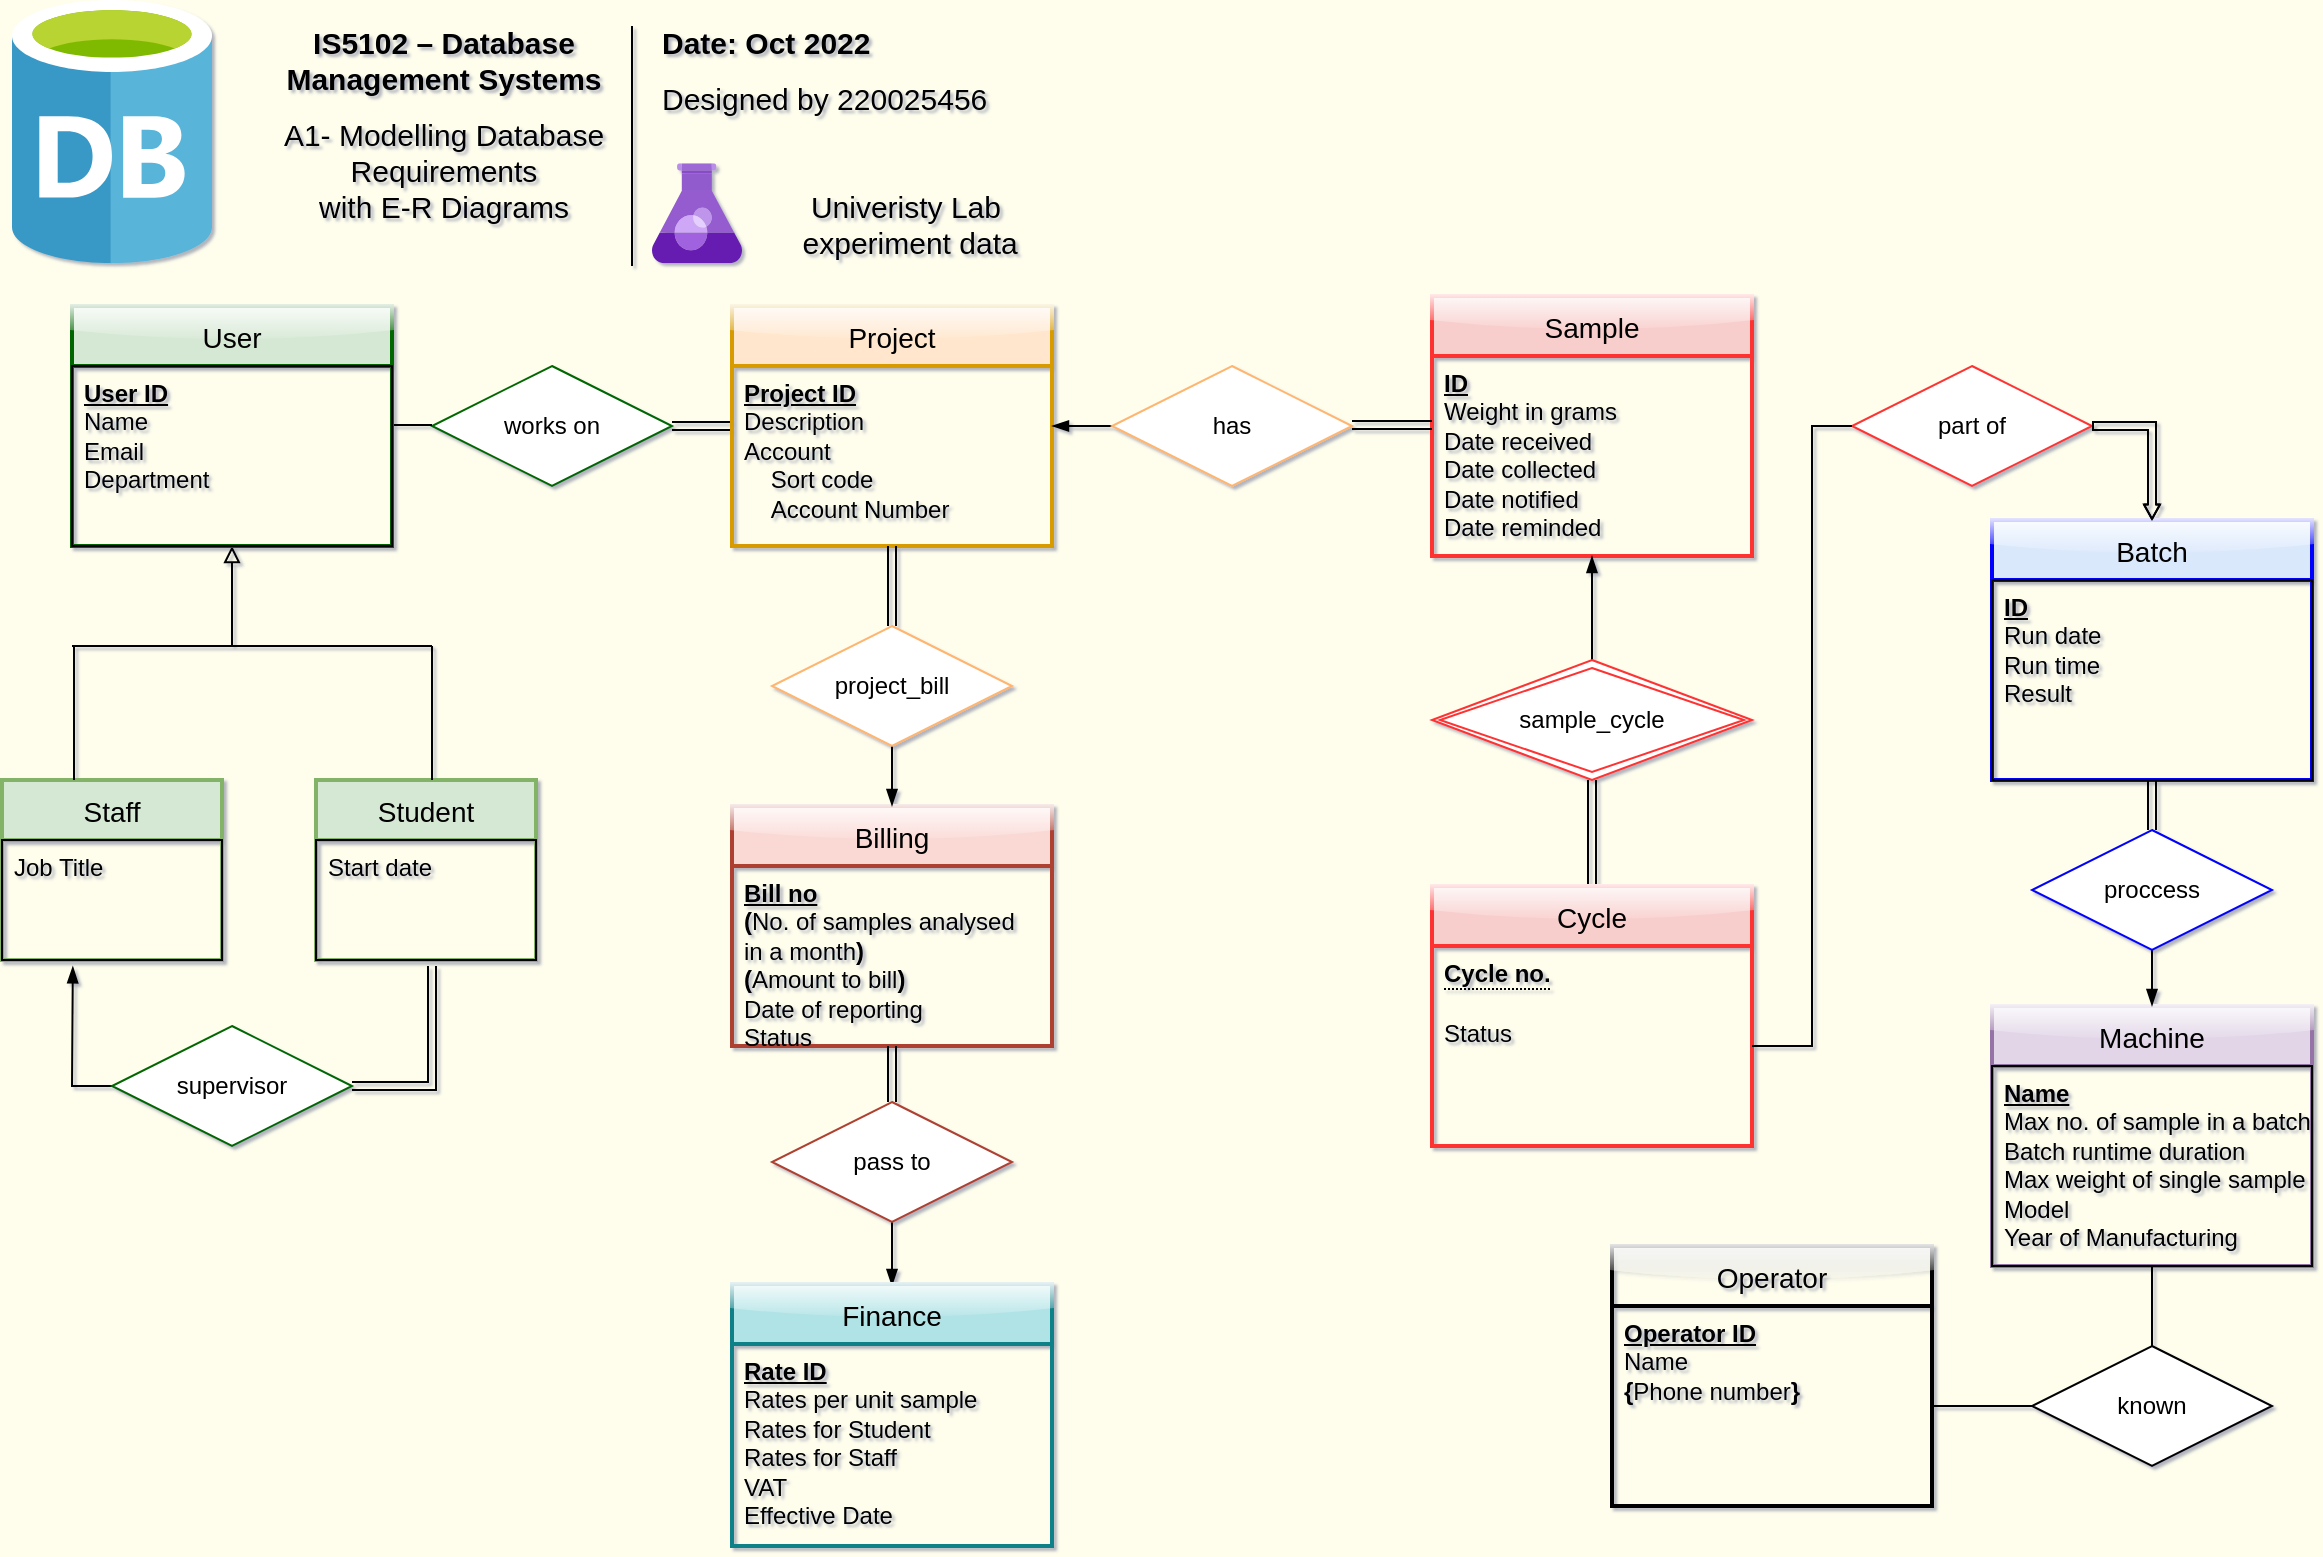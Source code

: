 <mxfile version="20.3.0" type="device"><diagram id="EV7mEdDd0z9UeTX9in6l" name="Page-1"><mxGraphModel dx="1278" dy="1476" grid="1" gridSize="10" guides="1" tooltips="1" connect="1" arrows="1" fold="1" page="1" pageScale="1" pageWidth="1169" pageHeight="827" background="#FFFEED" math="1" shadow="1"><root><mxCell id="0"/><mxCell id="1" parent="0"/><mxCell id="sUXD2AdnHtCcb39sXlsz-6" value="" style="edgeStyle=orthogonalEdgeStyle;rounded=0;orthogonalLoop=1;jettySize=auto;html=1;endArrow=none;endFill=0;shape=link;" parent="1" source="6IB2dC5IBmBoBl4T4Vpm-13" edge="1"><mxGeometry relative="1" as="geometry"><mxPoint x="370" y="-590" as="targetPoint"/></mxGeometry></mxCell><mxCell id="6IB2dC5IBmBoBl4T4Vpm-13" value="works on" style="shape=rhombus;perimeter=rhombusPerimeter;whiteSpace=wrap;html=1;align=center;rounded=0;strokeColor=#006600;" parent="1" vertex="1"><mxGeometry x="220" y="-620" width="120" height="60" as="geometry"/></mxCell><mxCell id="6IB2dC5IBmBoBl4T4Vpm-14" value="Project" style="swimlane;childLayout=stackLayout;horizontal=1;startSize=30;horizontalStack=0;fontSize=14;fontStyle=0;strokeWidth=2;resizeParent=0;resizeLast=1;shadow=0;dashed=0;align=center;rounded=0;swimlaneLine=1;fillColor=#ffe6cc;strokeColor=#d79b00;glass=1;" parent="1" vertex="1"><mxGeometry x="370" y="-650" width="160" height="120" as="geometry"><mxRectangle x="370" y="-650" width="80" height="30" as="alternateBounds"/></mxGeometry></mxCell><mxCell id="6IB2dC5IBmBoBl4T4Vpm-15" value="&lt;b&gt;&lt;u&gt;Project ID&lt;br&gt;&lt;/u&gt;&lt;/b&gt;Description&lt;br&gt;Account&lt;br&gt;&amp;nbsp;&amp;nbsp;&amp;nbsp;&amp;nbsp;Sort code&lt;br&gt;&amp;nbsp;&amp;nbsp;&amp;nbsp;&amp;nbsp;Account Number" style="align=left;strokeColor=none;fillColor=none;spacingLeft=4;fontSize=12;verticalAlign=top;resizable=0;rotatable=0;part=1;rounded=0;html=1;" parent="6IB2dC5IBmBoBl4T4Vpm-14" vertex="1"><mxGeometry y="30" width="160" height="90" as="geometry"/></mxCell><mxCell id="6IB2dC5IBmBoBl4T4Vpm-17" value="" style="endArrow=none;html=1;rounded=0;entryX=0;entryY=0.5;entryDx=0;entryDy=0;startArrow=none;" parent="1" source="6IB2dC5IBmBoBl4T4Vpm-10" edge="1"><mxGeometry relative="1" as="geometry"><mxPoint x="186" y="-590.5" as="sourcePoint"/><mxPoint x="220" y="-590.5" as="targetPoint"/><Array as="points"><mxPoint x="209" y="-590.5"/></Array></mxGeometry></mxCell><mxCell id="6IB2dC5IBmBoBl4T4Vpm-25" value="Sample" style="swimlane;childLayout=stackLayout;horizontal=1;startSize=30;horizontalStack=0;fontSize=14;fontStyle=0;strokeWidth=2;resizeParent=0;resizeLast=1;shadow=0;dashed=0;align=center;fillColor=#f8cecc;rounded=0;strokeColor=#FF3333;glass=1;" parent="1" vertex="1"><mxGeometry x="720" y="-655" width="160" height="130" as="geometry"><mxRectangle x="720" y="-655" width="90" height="30" as="alternateBounds"/></mxGeometry></mxCell><object label="&lt;u&gt;&lt;b&gt;ID&lt;/b&gt;&lt;/u&gt;&lt;br&gt;Weight in grams&lt;br&gt;Date received&lt;br&gt;Date collected&lt;br&gt;Date notified&lt;br&gt;Date reminded" id="6IB2dC5IBmBoBl4T4Vpm-26"><mxCell style="align=left;strokeColor=#FF3333;fillColor=none;spacingLeft=4;fontSize=12;verticalAlign=top;resizable=0;rotatable=0;part=1;glass=0;rounded=0;html=1;" parent="6IB2dC5IBmBoBl4T4Vpm-25" vertex="1"><mxGeometry y="30" width="160" height="100" as="geometry"/></mxCell></object><mxCell id="lEMqdsSm7cDQx9PQvREk-23" style="edgeStyle=none;rounded=0;orthogonalLoop=1;jettySize=auto;html=1;strokeColor=default;endArrow=blockThin;endFill=1;" parent="6IB2dC5IBmBoBl4T4Vpm-25" source="6IB2dC5IBmBoBl4T4Vpm-26" edge="1"><mxGeometry relative="1" as="geometry"><mxPoint x="160" y="65" as="targetPoint"/></mxGeometry></mxCell><mxCell id="6IB2dC5IBmBoBl4T4Vpm-27" value="Staff" style="swimlane;childLayout=stackLayout;horizontal=1;startSize=30;horizontalStack=0;fontSize=14;fontStyle=0;strokeWidth=2;resizeParent=0;resizeLast=1;shadow=0;dashed=0;align=center;rounded=0;fillColor=#d5e8d4;strokeColor=#82b366;" parent="1" vertex="1"><mxGeometry x="5" y="-413" width="110" height="90" as="geometry"><mxRectangle x="5" y="-413" width="70" height="30" as="alternateBounds"/></mxGeometry></mxCell><object label="Job Title" id="6IB2dC5IBmBoBl4T4Vpm-28"><mxCell style="align=left;strokeColor=default;fillColor=none;spacingLeft=4;fontSize=12;verticalAlign=top;resizable=0;rotatable=0;part=1;glass=0;rounded=0;" parent="6IB2dC5IBmBoBl4T4Vpm-27" vertex="1"><mxGeometry y="30" width="110" height="60" as="geometry"/></mxCell></object><mxCell id="6IB2dC5IBmBoBl4T4Vpm-43" value="&lt;h1 style=&quot;text-align: center; font-size: 15px;&quot;&gt;IS5102 – Database Management Systems&lt;br&gt;&lt;/h1&gt;&lt;div style=&quot;font-size: 15px;&quot;&gt;&lt;div style=&quot;text-align: center;&quot;&gt;&lt;font style=&quot;font-size: 15px;&quot;&gt;A1- Modelling Database Requirements&lt;/font&gt;&lt;/div&gt;&lt;div style=&quot;text-align: center;&quot;&gt;&lt;font style=&quot;font-size: 15px;&quot;&gt;with E-R Diagrams&lt;/font&gt;&lt;/div&gt;&lt;/div&gt;" style="text;html=1;spacing=5;spacingTop=-20;whiteSpace=wrap;overflow=hidden;rounded=0;comic=0;" parent="1" vertex="1"><mxGeometry x="130" y="-790" width="190" height="120" as="geometry"/></mxCell><mxCell id="6IB2dC5IBmBoBl4T4Vpm-46" value="" style="endArrow=none;html=1;fontSize=15;entryX=1;entryY=0;entryDx=0;entryDy=0;" parent="1" target="6IB2dC5IBmBoBl4T4Vpm-43" edge="1"><mxGeometry width="50" height="50" relative="1" as="geometry"><mxPoint x="320" y="-670" as="sourcePoint"/><mxPoint x="365" y="-770" as="targetPoint"/></mxGeometry></mxCell><mxCell id="6IB2dC5IBmBoBl4T4Vpm-47" value="&lt;h1 style=&quot;&quot;&gt;&lt;br style=&quot;font-size: 15px;&quot;&gt;&lt;/h1&gt;" style="text;html=1;strokeColor=none;fillColor=none;spacing=5;spacingTop=-20;whiteSpace=wrap;overflow=hidden;rounded=0;comic=0;fontSize=15;" parent="1" vertex="1"><mxGeometry x="330" y="-790" width="190" height="120" as="geometry"/></mxCell><mxCell id="6IB2dC5IBmBoBl4T4Vpm-48" value="&lt;h1 style=&quot;font-size: 15px;&quot;&gt;Date: Oct 2022&lt;/h1&gt;&lt;div style=&quot;font-size: 15px;&quot;&gt;Designed by 220025456&lt;/div&gt;&lt;div style=&quot;text-align: right; font-size: 15px;&quot;&gt;&lt;br&gt;&lt;/div&gt;&lt;div style=&quot;text-align: right; font-size: 15px;&quot;&gt;&lt;span style=&quot;background-color: initial;&quot;&gt;&lt;br&gt;&lt;/span&gt;&lt;/div&gt;&lt;div style=&quot;text-align: right; font-size: 15px;&quot;&gt;&lt;span style=&quot;background-color: initial;&quot;&gt;&amp;nbsp; Univeristy Lab&amp;nbsp; &amp;nbsp; &amp;nbsp;experiment data&amp;nbsp;&lt;/span&gt;&lt;br&gt;&lt;/div&gt;&lt;blockquote style=&quot;margin: 0 0 0 40px; border: none; padding: 0px;&quot;&gt;&lt;blockquote style=&quot;margin: 0 0 0 40px; border: none; padding: 0px;&quot;&gt;&lt;div style=&quot;text-align: right; font-size: 15px;&quot;&gt;&lt;blockquote style=&quot;margin: 0 0 0 40px; border: none; padding: 0px;&quot;&gt;&lt;div style=&quot;text-align: right; font-size: 15px;&quot;&gt;&lt;br&gt;&lt;/div&gt;&lt;/blockquote&gt;&lt;/div&gt;&lt;/blockquote&gt;&lt;/blockquote&gt;" style="text;html=1;spacing=5;spacingTop=-20;whiteSpace=wrap;overflow=hidden;rounded=0;comic=0;" parent="1" vertex="1"><mxGeometry x="330" y="-790" width="190" height="120" as="geometry"/></mxCell><mxCell id="40g7zDoXL3C_2GyhENzm-1" value="" style="sketch=0;aspect=fixed;html=1;points=[];align=center;image;fontSize=12;image=img/lib/mscae/Azure_Test_Plans.svg;" parent="1" vertex="1"><mxGeometry x="330" y="-721.42" width="45" height="50" as="geometry"/></mxCell><mxCell id="40g7zDoXL3C_2GyhENzm-2" value="" style="sketch=0;aspect=fixed;html=1;points=[];align=center;image;fontSize=12;image=img/lib/mscae/Database_General.svg;" parent="1" vertex="1"><mxGeometry x="10" y="-803" width="100" height="131.58" as="geometry"/></mxCell><mxCell id="EqzCMEAl8AuePbvZVVMe-1" value="Student" style="swimlane;childLayout=stackLayout;horizontal=1;startSize=30;horizontalStack=0;fontSize=14;fontStyle=0;strokeWidth=2;resizeParent=0;resizeLast=1;shadow=0;dashed=0;align=center;rounded=0;fillColor=#d5e8d4;strokeColor=#82b366;" parent="1" vertex="1"><mxGeometry x="162" y="-413" width="110" height="90" as="geometry"><mxRectangle x="162" y="-413" width="90" height="30" as="alternateBounds"/></mxGeometry></mxCell><object label="Start date" id="EqzCMEAl8AuePbvZVVMe-2"><mxCell style="align=left;strokeColor=default;fillColor=none;spacingLeft=4;fontSize=12;verticalAlign=top;resizable=0;rotatable=0;part=1;glass=0;rounded=0;" parent="EqzCMEAl8AuePbvZVVMe-1" vertex="1"><mxGeometry y="30" width="110" height="60" as="geometry"/></mxCell></object><mxCell id="lEMqdsSm7cDQx9PQvREk-5" value="" style="endArrow=block;html=1;rounded=0;entryX=0.5;entryY=1;entryDx=0;entryDy=0;endFill=0;" parent="1" target="6IB2dC5IBmBoBl4T4Vpm-11" edge="1"><mxGeometry width="50" height="50" relative="1" as="geometry"><mxPoint x="120" y="-480" as="sourcePoint"/><mxPoint x="170" y="-530" as="targetPoint"/></mxGeometry></mxCell><mxCell id="lEMqdsSm7cDQx9PQvREk-6" value="" style="endArrow=none;html=1;rounded=0;exitX=0.5;exitY=0;exitDx=0;exitDy=0;" parent="1" edge="1"><mxGeometry width="50" height="50" relative="1" as="geometry"><mxPoint x="41" y="-413" as="sourcePoint"/><mxPoint x="41" y="-480" as="targetPoint"/><Array as="points"><mxPoint x="41" y="-460"/></Array></mxGeometry></mxCell><mxCell id="lEMqdsSm7cDQx9PQvREk-8" value="" style="endArrow=none;html=1;rounded=0;" parent="1" edge="1"><mxGeometry width="50" height="50" relative="1" as="geometry"><mxPoint x="40" y="-480" as="sourcePoint"/><mxPoint x="220" y="-480" as="targetPoint"/></mxGeometry></mxCell><mxCell id="lEMqdsSm7cDQx9PQvREk-9" value="" style="endArrow=none;html=1;rounded=0;exitX=0.5;exitY=0;exitDx=0;exitDy=0;" parent="1" edge="1"><mxGeometry width="50" height="50" relative="1" as="geometry"><mxPoint x="220" y="-413" as="sourcePoint"/><mxPoint x="220" y="-480" as="targetPoint"/></mxGeometry></mxCell><mxCell id="lEMqdsSm7cDQx9PQvREk-18" value="" style="edgeStyle=none;rounded=0;orthogonalLoop=1;jettySize=auto;html=1;strokeColor=default;endArrow=blockThin;endFill=1;" parent="1" source="lEMqdsSm7cDQx9PQvREk-10" edge="1"><mxGeometry relative="1" as="geometry"><mxPoint x="530" y="-590" as="targetPoint"/></mxGeometry></mxCell><mxCell id="lEMqdsSm7cDQx9PQvREk-10" value="has" style="shape=rhombus;perimeter=rhombusPerimeter;whiteSpace=wrap;html=1;align=center;rounded=0;strokeColor=#FFB570;" parent="1" vertex="1"><mxGeometry x="560" y="-620" width="120" height="60" as="geometry"/></mxCell><mxCell id="lEMqdsSm7cDQx9PQvREk-13" value="" style="shape=link;html=1;rounded=0;endArrow=block;endFill=0;" parent="1" edge="1"><mxGeometry relative="1" as="geometry"><mxPoint x="680" y="-590.5" as="sourcePoint"/><mxPoint x="720" y="-590.5" as="targetPoint"/></mxGeometry></mxCell><mxCell id="6IB2dC5IBmBoBl4T4Vpm-10" value="User" style="swimlane;childLayout=stackLayout;horizontal=1;startSize=30;horizontalStack=0;fontSize=14;fontStyle=0;strokeWidth=2;resizeParent=0;resizeLast=1;shadow=0;dashed=0;align=center;rounded=0;fillColor=#d5e8d4;strokeColor=#006600;swimlaneFillColor=none;sketch=0;glass=1;" parent="1" vertex="1"><mxGeometry x="40" y="-650" width="160" height="120" as="geometry"><mxRectangle x="40" y="-650" width="70" height="30" as="alternateBounds"/></mxGeometry></mxCell><object label="&lt;u&gt;&lt;b&gt;User ID&lt;br&gt;&lt;/b&gt;&lt;/u&gt;Name&lt;br&gt;Email&lt;br&gt;Department" id="6IB2dC5IBmBoBl4T4Vpm-11"><mxCell style="align=left;strokeColor=default;fillColor=none;spacingLeft=4;fontSize=12;verticalAlign=top;resizable=0;rotatable=0;part=1;glass=0;rounded=0;html=1;" parent="6IB2dC5IBmBoBl4T4Vpm-10" vertex="1"><mxGeometry y="30" width="160" height="90" as="geometry"/></mxCell></object><mxCell id="lEMqdsSm7cDQx9PQvREk-19" value="Batch" style="swimlane;childLayout=stackLayout;horizontal=1;startSize=30;horizontalStack=0;fontSize=14;fontStyle=0;strokeWidth=2;resizeParent=0;resizeLast=1;shadow=0;dashed=0;align=center;rounded=0;glass=1;fillColor=#dae8fc;strokeColor=#0000FF;" parent="1" vertex="1"><mxGeometry x="1000" y="-543" width="160" height="130" as="geometry"><mxRectangle x="1000" y="-543" width="80" height="30" as="alternateBounds"/></mxGeometry></mxCell><object label="&lt;u&gt;&lt;b&gt;ID&lt;/b&gt;&lt;/u&gt;&lt;br&gt;Run date&lt;br&gt;Run time&lt;br&gt;Result&lt;br&gt;" id="lEMqdsSm7cDQx9PQvREk-20"><mxCell style="align=left;spacingLeft=4;fontSize=12;verticalAlign=top;resizable=0;rotatable=0;part=1;glass=0;rounded=0;html=1;fillColor=none;" parent="lEMqdsSm7cDQx9PQvREk-19" vertex="1"><mxGeometry y="30" width="160" height="100" as="geometry"/></mxCell></object><mxCell id="lEMqdsSm7cDQx9PQvREk-21" value="part of" style="shape=rhombus;perimeter=rhombusPerimeter;whiteSpace=wrap;html=1;align=center;rounded=0;strokeColor=#FF3333;fillColor=default;sketch=0;shadow=0;" parent="1" vertex="1"><mxGeometry x="930" y="-620" width="120" height="60" as="geometry"/></mxCell><mxCell id="lEMqdsSm7cDQx9PQvREk-25" value="" style="endArrow=closed;html=1;rounded=0;strokeColor=default;entryX=0.5;entryY=0;entryDx=0;entryDy=0;exitX=1;exitY=0.5;exitDx=0;exitDy=0;strokeWidth=1;endWidth=3;width=4;endSize=2.07;shadow=0;fillColor=none;endFill=0;shape=flexArrow;snapToPoint=0;fixDash=0;metaEdit=0;backgroundOutline=0;enumerate=0;ignoreEdge=0;orthogonal=0;startFill=1;fillOpacity=100;" parent="1" source="lEMqdsSm7cDQx9PQvREk-21" target="lEMqdsSm7cDQx9PQvREk-19" edge="1"><mxGeometry width="50" height="50" relative="1" as="geometry"><mxPoint x="760" y="-370" as="sourcePoint"/><mxPoint x="810" y="-420" as="targetPoint"/><Array as="points"><mxPoint x="1080" y="-590"/></Array></mxGeometry></mxCell><mxCell id="lEMqdsSm7cDQx9PQvREk-26" value="Machine" style="swimlane;childLayout=stackLayout;horizontal=1;startSize=30;horizontalStack=0;fontSize=14;fontStyle=0;strokeWidth=2;resizeParent=0;resizeLast=1;shadow=0;dashed=0;align=center;rounded=0;glass=1;fillColor=#e1d5e7;strokeColor=#9673a6;" parent="1" vertex="1"><mxGeometry x="1000" y="-300" width="160" height="130" as="geometry"/></mxCell><object label="&lt;b&gt;&lt;u&gt;Name&lt;/u&gt;&lt;/b&gt;&lt;br&gt;Max no. of sample in a batch&lt;br&gt;Batch runtime duration&lt;br&gt;Max weight of single sample&lt;br&gt;Model&lt;br&gt;Year of Manufacturing" id="lEMqdsSm7cDQx9PQvREk-27"><mxCell style="align=left;spacingLeft=4;fontSize=12;verticalAlign=top;resizable=0;rotatable=0;part=1;glass=0;rounded=0;html=1;fillColor=none;" parent="lEMqdsSm7cDQx9PQvREk-26" vertex="1"><mxGeometry y="30" width="160" height="100" as="geometry"/></mxCell></object><mxCell id="lEMqdsSm7cDQx9PQvREk-30" value="" style="edgeStyle=none;rounded=0;orthogonalLoop=1;jettySize=auto;html=1;strokeColor=default;endArrow=blockThin;endFill=1;" parent="1" source="lEMqdsSm7cDQx9PQvREk-28" edge="1"><mxGeometry relative="1" as="geometry"><mxPoint x="1080" y="-300" as="targetPoint"/></mxGeometry></mxCell><mxCell id="lEMqdsSm7cDQx9PQvREk-28" value="proccess" style="shape=rhombus;perimeter=rhombusPerimeter;whiteSpace=wrap;html=1;align=center;rounded=0;strokeColor=#0000FF;fillColor=default;rotation=0;shadow=0;" parent="1" vertex="1"><mxGeometry x="1020" y="-388" width="120" height="60" as="geometry"/></mxCell><mxCell id="lEMqdsSm7cDQx9PQvREk-29" value="" style="shape=link;html=1;rounded=0;strokeColor=default;endArrow=blockThin;endFill=1;exitX=0.5;exitY=1;exitDx=0;exitDy=0;" parent="1" source="lEMqdsSm7cDQx9PQvREk-20" target="lEMqdsSm7cDQx9PQvREk-28" edge="1"><mxGeometry relative="1" as="geometry"><mxPoint x="710" y="-290" as="sourcePoint"/><mxPoint x="780" y="-290" as="targetPoint"/></mxGeometry></mxCell><mxCell id="lEMqdsSm7cDQx9PQvREk-37" value="" style="edgeStyle=none;rounded=0;orthogonalLoop=1;jettySize=auto;html=1;strokeColor=default;endArrow=blockThin;endFill=1;" parent="1" source="lEMqdsSm7cDQx9PQvREk-32" target="6IB2dC5IBmBoBl4T4Vpm-26" edge="1"><mxGeometry relative="1" as="geometry"/></mxCell><mxCell id="lEMqdsSm7cDQx9PQvREk-38" value="" style="edgeStyle=none;rounded=0;orthogonalLoop=1;jettySize=auto;html=1;strokeColor=default;endArrow=blockThin;endFill=1;shape=link;" parent="1" source="lEMqdsSm7cDQx9PQvREk-32" target="lEMqdsSm7cDQx9PQvREk-35" edge="1"><mxGeometry relative="1" as="geometry"/></mxCell><mxCell id="lEMqdsSm7cDQx9PQvREk-32" value="sample_cycle" style="shape=rhombus;double=1;perimeter=rhombusPerimeter;whiteSpace=wrap;html=1;align=center;strokeColor=#FF3333;fillColor=default;shadow=0;" parent="1" vertex="1"><mxGeometry x="720" y="-473" width="160" height="60" as="geometry"/></mxCell><mxCell id="lEMqdsSm7cDQx9PQvREk-33" value="Cycle" style="swimlane;childLayout=stackLayout;horizontal=1;startSize=30;horizontalStack=0;fontSize=14;fontStyle=0;strokeWidth=2;resizeParent=0;resizeLast=1;shadow=0;dashed=0;align=center;fillColor=#f8cecc;rounded=0;strokeColor=#FF3333;glass=1;" parent="1" vertex="1"><mxGeometry x="720" y="-360" width="160" height="130" as="geometry"><mxRectangle x="720" y="-360" width="80" height="30" as="alternateBounds"/></mxGeometry></mxCell><object label="&lt;b&gt;&lt;div style=&quot;border-bottom: 1px dotted black&quot;&gt;Cycle no.&lt;/div&gt;&lt;/b&gt;&lt;br&gt;Status" id="lEMqdsSm7cDQx9PQvREk-35"><mxCell style="align=left;strokeColor=#FF3333;fillColor=none;spacingLeft=4;fontSize=12;verticalAlign=top;resizable=0;rotatable=0;part=1;glass=0;rounded=0;html=1;" parent="lEMqdsSm7cDQx9PQvREk-33" vertex="1"><mxGeometry y="30" width="160" height="100" as="geometry"/></mxCell></object><mxCell id="lEMqdsSm7cDQx9PQvREk-36" style="edgeStyle=none;rounded=0;orthogonalLoop=1;jettySize=auto;html=1;strokeColor=default;endArrow=blockThin;endFill=1;" parent="lEMqdsSm7cDQx9PQvREk-33" source="lEMqdsSm7cDQx9PQvREk-35" edge="1"><mxGeometry relative="1" as="geometry"><mxPoint x="160" y="65" as="targetPoint"/></mxGeometry></mxCell><mxCell id="lEMqdsSm7cDQx9PQvREk-39" value="Billing" style="swimlane;childLayout=stackLayout;horizontal=1;startSize=30;horizontalStack=0;fontSize=14;fontStyle=0;strokeWidth=2;resizeParent=0;resizeLast=1;shadow=0;dashed=0;align=center;rounded=0;swimlaneLine=1;fillColor=#fad9d5;strokeColor=#ae4132;glass=1;" parent="1" vertex="1"><mxGeometry x="370" y="-400" width="160" height="120" as="geometry"><mxRectangle x="370" y="-400" width="80" height="30" as="alternateBounds"/></mxGeometry></mxCell><mxCell id="lEMqdsSm7cDQx9PQvREk-40" value="&lt;u&gt;&lt;b&gt;Bill no&lt;/b&gt;&lt;/u&gt;&lt;br&gt;&lt;b&gt;(&lt;/b&gt;No. of samples analysed&lt;br&gt;in a month&lt;b&gt;)&lt;/b&gt;&lt;br&gt;&lt;b&gt;(&lt;/b&gt;Amount to bill&lt;b&gt;)&lt;/b&gt;&lt;br&gt;Date of reporting&lt;br&gt;Status" style="align=left;strokeColor=none;fillColor=none;spacingLeft=4;fontSize=12;verticalAlign=top;resizable=0;rotatable=0;part=1;rounded=0;html=1;" parent="lEMqdsSm7cDQx9PQvREk-39" vertex="1"><mxGeometry y="30" width="160" height="90" as="geometry"/></mxCell><mxCell id="lEMqdsSm7cDQx9PQvREk-44" value="" style="edgeStyle=none;rounded=0;orthogonalLoop=1;jettySize=auto;html=1;strokeColor=default;endArrow=blockThin;endFill=1;shape=link;" parent="1" source="lEMqdsSm7cDQx9PQvREk-42" target="6IB2dC5IBmBoBl4T4Vpm-15" edge="1"><mxGeometry relative="1" as="geometry"><Array as="points"/></mxGeometry></mxCell><mxCell id="lEMqdsSm7cDQx9PQvREk-47" value="" style="edgeStyle=none;rounded=0;orthogonalLoop=1;jettySize=auto;html=1;strokeColor=default;endArrow=blockThin;endFill=1;" parent="1" source="lEMqdsSm7cDQx9PQvREk-42" edge="1"><mxGeometry relative="1" as="geometry"><mxPoint x="450" y="-400" as="targetPoint"/></mxGeometry></mxCell><mxCell id="lEMqdsSm7cDQx9PQvREk-42" value="project_bill" style="shape=rhombus;perimeter=rhombusPerimeter;whiteSpace=wrap;html=1;align=center;rounded=0;strokeColor=#FFB570;fillColor=default;shadow=0;" parent="1" vertex="1"><mxGeometry x="390" y="-490" width="120" height="60" as="geometry"/></mxCell><mxCell id="lEMqdsSm7cDQx9PQvREk-49" value="" style="edgeStyle=none;rounded=0;orthogonalLoop=1;jettySize=auto;html=1;strokeColor=default;endArrow=blockThin;endFill=1;shape=link;" parent="1" source="lEMqdsSm7cDQx9PQvREk-48" target="lEMqdsSm7cDQx9PQvREk-40" edge="1"><mxGeometry relative="1" as="geometry"/></mxCell><mxCell id="lEMqdsSm7cDQx9PQvREk-55" value="" style="edgeStyle=none;rounded=0;orthogonalLoop=1;jettySize=auto;html=1;strokeColor=default;endArrow=blockThin;endFill=1;" parent="1" source="lEMqdsSm7cDQx9PQvREk-48" edge="1"><mxGeometry relative="1" as="geometry"><mxPoint x="450" y="-160" as="targetPoint"/></mxGeometry></mxCell><mxCell id="lEMqdsSm7cDQx9PQvREk-48" value="pass to" style="shape=rhombus;perimeter=rhombusPerimeter;whiteSpace=wrap;html=1;align=center;rounded=0;strokeColor=#ae4132;fillColor=default;" parent="1" vertex="1"><mxGeometry x="390" y="-252" width="120" height="60" as="geometry"/></mxCell><mxCell id="lEMqdsSm7cDQx9PQvREk-60" value="" style="edgeStyle=none;rounded=0;orthogonalLoop=1;jettySize=auto;html=1;strokeColor=default;endArrow=blockThin;endFill=1;entryX=0.322;entryY=1.053;entryDx=0;entryDy=0;entryPerimeter=0;" parent="1" source="lEMqdsSm7cDQx9PQvREk-56" target="6IB2dC5IBmBoBl4T4Vpm-28" edge="1"><mxGeometry relative="1" as="geometry"><mxPoint x="-40" y="-260" as="targetPoint"/><Array as="points"><mxPoint x="40" y="-260"/></Array></mxGeometry></mxCell><mxCell id="lEMqdsSm7cDQx9PQvREk-62" value="" style="edgeStyle=none;rounded=0;orthogonalLoop=1;jettySize=auto;html=1;strokeColor=default;endArrow=blockThin;endFill=1;shape=link;exitX=1;exitY=0.5;exitDx=0;exitDy=0;" parent="1" source="lEMqdsSm7cDQx9PQvREk-56" edge="1"><mxGeometry relative="1" as="geometry"><mxPoint x="220" y="-320" as="targetPoint"/><Array as="points"><mxPoint x="220" y="-260"/></Array></mxGeometry></mxCell><mxCell id="lEMqdsSm7cDQx9PQvREk-56" value="supervisor" style="shape=rhombus;perimeter=rhombusPerimeter;whiteSpace=wrap;html=1;align=center;rounded=0;strokeColor=#006600;" parent="1" vertex="1"><mxGeometry x="60" y="-290" width="120" height="60" as="geometry"/></mxCell><mxCell id="sUXD2AdnHtCcb39sXlsz-4" value="" style="edgeStyle=orthogonalEdgeStyle;rounded=0;orthogonalLoop=1;jettySize=auto;html=1;endArrow=none;endFill=0;" parent="1" source="sUXD2AdnHtCcb39sXlsz-1" target="lEMqdsSm7cDQx9PQvREk-27" edge="1"><mxGeometry relative="1" as="geometry"/></mxCell><mxCell id="sUXD2AdnHtCcb39sXlsz-5" value="" style="edgeStyle=orthogonalEdgeStyle;rounded=0;orthogonalLoop=1;jettySize=auto;html=1;endArrow=none;endFill=0;" parent="1" source="sUXD2AdnHtCcb39sXlsz-1" target="sUXD2AdnHtCcb39sXlsz-3" edge="1"><mxGeometry relative="1" as="geometry"/></mxCell><mxCell id="sUXD2AdnHtCcb39sXlsz-1" value="known" style="shape=rhombus;perimeter=rhombusPerimeter;whiteSpace=wrap;html=1;align=center;rounded=0;strokeColor=#000000;fillColor=default;rotation=0;shadow=0;" parent="1" vertex="1"><mxGeometry x="1020" y="-130" width="120" height="60" as="geometry"/></mxCell><mxCell id="sUXD2AdnHtCcb39sXlsz-2" value="Operator" style="swimlane;childLayout=stackLayout;horizontal=1;startSize=30;horizontalStack=0;fontSize=14;fontStyle=0;strokeWidth=2;resizeParent=0;resizeLast=1;shadow=0;align=center;rounded=0;glass=1;fillColor=none;sketch=0;" parent="1" vertex="1"><mxGeometry x="810" y="-180" width="160" height="130" as="geometry"><mxRectangle x="810" y="-180" width="100" height="30" as="alternateBounds"/></mxGeometry></mxCell><object label="&lt;u&gt;&lt;b&gt;Operator ID&lt;/b&gt;&lt;br&gt;&lt;/u&gt;Name&lt;br&gt;&lt;b&gt;{&lt;/b&gt;Phone number&lt;b&gt;}&lt;/b&gt;" id="sUXD2AdnHtCcb39sXlsz-3"><mxCell style="align=left;spacingLeft=4;fontSize=12;verticalAlign=top;resizable=0;rotatable=0;part=1;glass=0;rounded=0;html=1;fillColor=none;" parent="sUXD2AdnHtCcb39sXlsz-2" vertex="1"><mxGeometry y="30" width="160" height="100" as="geometry"/></mxCell></object><mxCell id="lEMqdsSm7cDQx9PQvREk-24" value="" style="html=1;rounded=0;strokeColor=default;endArrow=none;endFill=0;entryX=0;entryY=0.5;entryDx=0;entryDy=0;exitX=1;exitY=0.5;exitDx=0;exitDy=0;" parent="1" source="lEMqdsSm7cDQx9PQvREk-35" target="lEMqdsSm7cDQx9PQvREk-21" edge="1"><mxGeometry relative="1" as="geometry"><mxPoint x="910" y="-280" as="sourcePoint"/><mxPoint x="950" y="-590.5" as="targetPoint"/><Array as="points"><mxPoint x="910" y="-280"/><mxPoint x="910" y="-590"/></Array></mxGeometry></mxCell><mxCell id="6wrvja3SfSXyLSb2I6mu-12" value="Finance" style="swimlane;childLayout=stackLayout;horizontal=1;startSize=30;horizontalStack=0;fontSize=14;fontStyle=0;strokeWidth=2;resizeParent=0;resizeLast=1;shadow=0;dashed=0;align=center;rounded=0;swimlaneLine=1;fillColor=#b0e3e6;strokeColor=#0e8088;glass=1;" parent="1" vertex="1"><mxGeometry x="370" y="-161" width="160" height="131" as="geometry"><mxRectangle x="370" y="-400" width="80" height="30" as="alternateBounds"/></mxGeometry></mxCell><mxCell id="6wrvja3SfSXyLSb2I6mu-13" value="&lt;b&gt;&lt;u&gt;Rate ID&lt;/u&gt;&lt;br&gt;&lt;/b&gt;Rates per unit sample&lt;br&gt;Rates for Student&lt;br&gt;Rates for Staff&lt;br&gt;VAT&lt;br&gt;Effective Date" style="align=left;strokeColor=none;fillColor=none;spacingLeft=4;fontSize=12;verticalAlign=top;resizable=0;rotatable=0;part=1;rounded=0;html=1;" parent="6wrvja3SfSXyLSb2I6mu-12" vertex="1"><mxGeometry y="30" width="160" height="101" as="geometry"/></mxCell></root></mxGraphModel></diagram></mxfile>